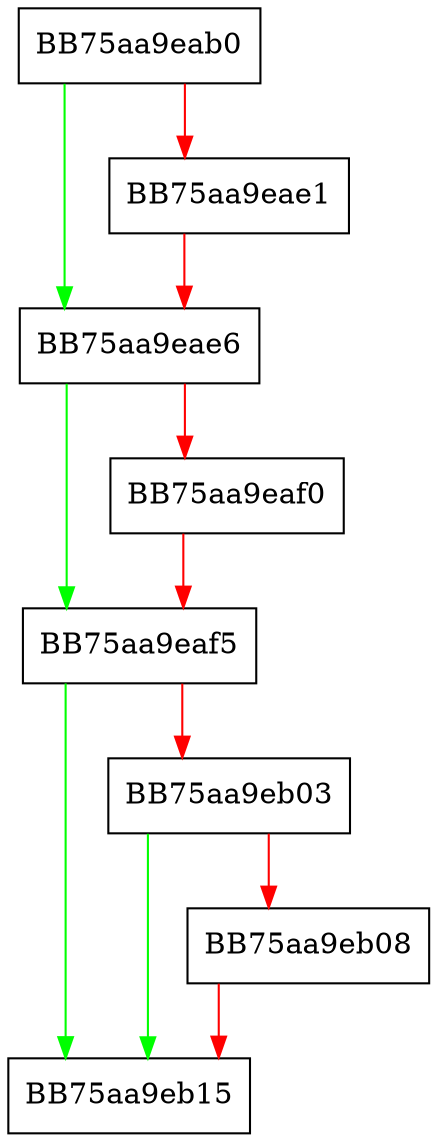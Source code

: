 digraph RpfAPI_GetContextualDataByte {
  node [shape="box"];
  graph [splines=ortho];
  BB75aa9eab0 -> BB75aa9eae6 [color="green"];
  BB75aa9eab0 -> BB75aa9eae1 [color="red"];
  BB75aa9eae1 -> BB75aa9eae6 [color="red"];
  BB75aa9eae6 -> BB75aa9eaf5 [color="green"];
  BB75aa9eae6 -> BB75aa9eaf0 [color="red"];
  BB75aa9eaf0 -> BB75aa9eaf5 [color="red"];
  BB75aa9eaf5 -> BB75aa9eb15 [color="green"];
  BB75aa9eaf5 -> BB75aa9eb03 [color="red"];
  BB75aa9eb03 -> BB75aa9eb15 [color="green"];
  BB75aa9eb03 -> BB75aa9eb08 [color="red"];
  BB75aa9eb08 -> BB75aa9eb15 [color="red"];
}